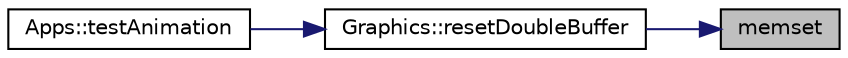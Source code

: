 digraph "memset"
{
 // LATEX_PDF_SIZE
  edge [fontname="Helvetica",fontsize="10",labelfontname="Helvetica",labelfontsize="10"];
  node [fontname="Helvetica",fontsize="10",shape=record];
  rankdir="RL";
  Node1 [label="memset",height=0.2,width=0.4,color="black", fillcolor="grey75", style="filled", fontcolor="black",tooltip="Sets the number of bytes in memory at ptr to the value."];
  Node1 -> Node2 [dir="back",color="midnightblue",fontsize="10",style="solid",fontname="Helvetica"];
  Node2 [label="Graphics::resetDoubleBuffer",height=0.2,width=0.4,color="black", fillcolor="white", style="filled",URL="$d6/d9b/namespace_graphics.html#afe8dba407d795b07063393aaf6b297c5",tooltip="Fill the backbuffer with '0'."];
  Node2 -> Node3 [dir="back",color="midnightblue",fontsize="10",style="solid",fontname="Helvetica"];
  Node3 [label="Apps::testAnimation",height=0.2,width=0.4,color="black", fillcolor="white", style="filled",URL="$dc/da3/namespace_apps.html#a01ace99cc76e0adcf1428dadf9134e3e",tooltip="Run a simple animation."];
}
